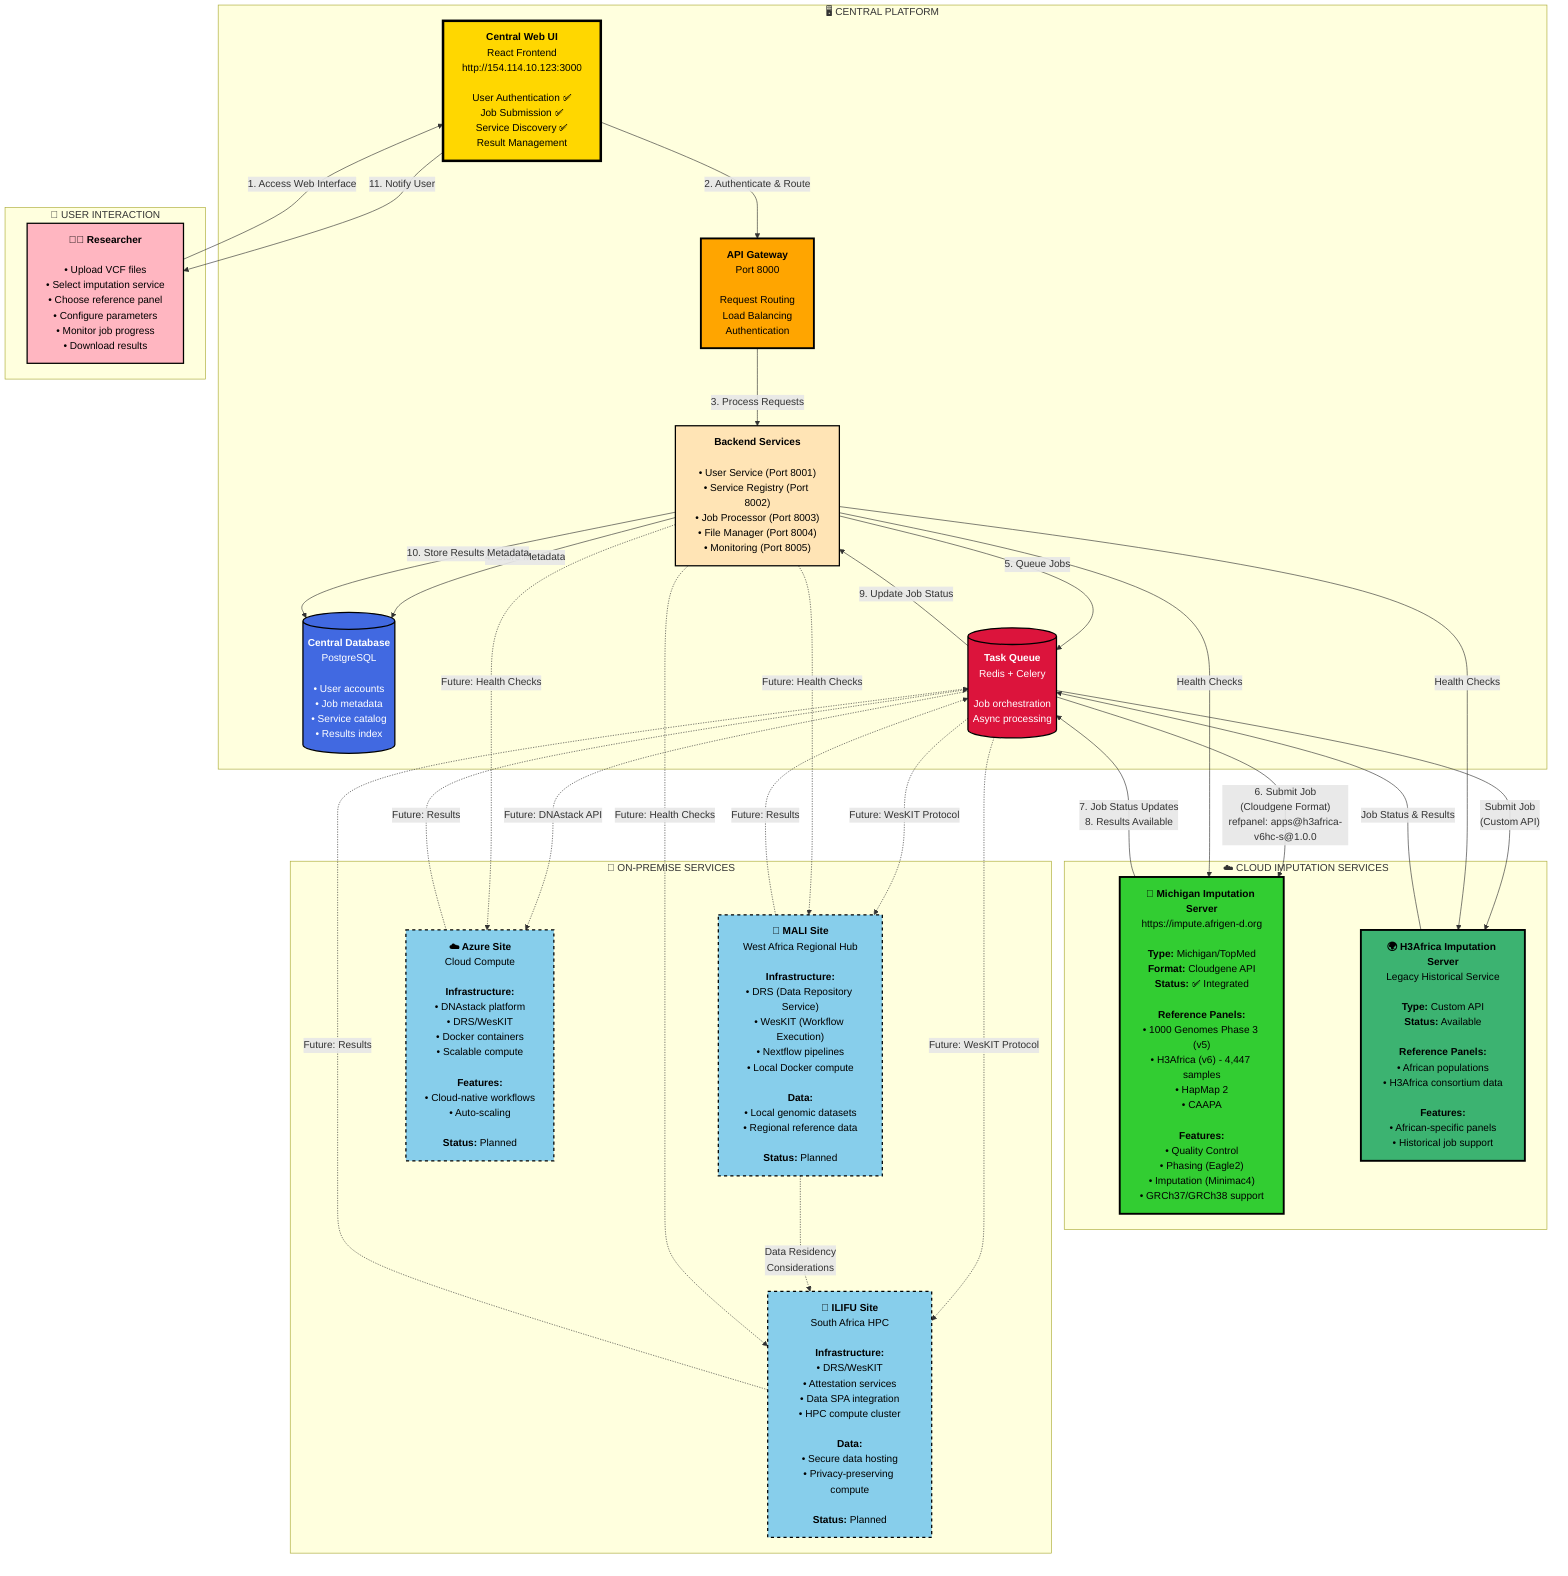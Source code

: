 graph TB
    subgraph "🖥️ CENTRAL PLATFORM"
        UI["<b>Central Web UI</b><br/>React Frontend<br/>http://154.114.10.123:3000<br/><br/>User Authentication ✅<br/>Job Submission ✅<br/>Service Discovery ✅<br/>Result Management"]

        Gateway["<b>API Gateway</b><br/>Port 8000<br/><br/>Request Routing<br/>Load Balancing<br/>Authentication"]

        Backend["<b>Backend Services</b><br/><br/>• User Service (Port 8001)<br/>• Service Registry (Port 8002)<br/>• Job Processor (Port 8003)<br/>• File Manager (Port 8004)<br/>• Monitoring (Port 8005)"]

        DB[("<b>Central Database</b><br/>PostgreSQL<br/><br/>• User accounts<br/>• Job metadata<br/>• Service catalog<br/>• Results index")]

        Queue[("<b>Task Queue</b><br/>Redis + Celery<br/><br/>Job orchestration<br/>Async processing")]
    end

    subgraph "☁️ CLOUD IMPUTATION SERVICES"
        Michigan["<b>🧬 Michigan Imputation Server</b><br/>https://impute.afrigen-d.org<br/><br/><b>Type:</b> Michigan/TopMed<br/><b>Format:</b> Cloudgene API<br/><b>Status:</b> ✅ Integrated<br/><br/><b>Reference Panels:</b><br/>• 1000 Genomes Phase 3 (v5)<br/>• H3Africa (v6) - 4,447 samples<br/>• HapMap 2<br/>• CAAPA<br/><br/><b>Features:</b><br/>• Quality Control<br/>• Phasing (Eagle2)<br/>• Imputation (Minimac4)<br/>• GRCh37/GRCh38 support"]

        H3Africa["<b>🌍 H3Africa Imputation Server</b><br/>Legacy Historical Service<br/><br/><b>Type:</b> Custom API<br/><b>Status:</b> Available<br/><br/><b>Reference Panels:</b><br/>• African populations<br/>• H3Africa consortium data<br/><br/><b>Features:</b><br/>• African-specific panels<br/>• Historical job support"]
    end

    subgraph "🏢 ON-PREMISE SERVICES"
        Mali["<b>📍 MALI Site</b><br/>West Africa Regional Hub<br/><br/><b>Infrastructure:</b><br/>• DRS (Data Repository Service)<br/>• WesKIT (Workflow Execution)<br/>• Nextflow pipelines<br/>• Local Docker compute<br/><br/><b>Data:</b><br/>• Local genomic datasets<br/>• Regional reference data<br/><br/><b>Status:</b> Planned"]

        ILIFU["<b>📍 ILIFU Site</b><br/>South Africa HPC<br/><br/><b>Infrastructure:</b><br/>• DRS/WesKIT<br/>• Attestation services<br/>• Data SPA integration<br/>• HPC compute cluster<br/><br/><b>Data:</b><br/>• Secure data hosting<br/>• Privacy-preserving compute<br/><br/><b>Status:</b> Planned"]

        Azure["<b>☁️ Azure Site</b><br/>Cloud Compute<br/><br/><b>Infrastructure:</b><br/>• DNAstack platform<br/>• DRS/WesKIT<br/>• Docker containers<br/>• Scalable compute<br/><br/><b>Features:</b><br/>• Cloud-native workflows<br/>• Auto-scaling<br/><br/><b>Status:</b> Planned"]
    end

    subgraph "👥 USER INTERACTION"
        Researcher["<b>👨‍🔬 Researcher</b><br/><br/>• Upload VCF files<br/>• Select imputation service<br/>• Choose reference panel<br/>• Configure parameters<br/>• Monitor job progress<br/>• Download results"]
    end

    %% User to Central UI
    Researcher -->|"1. Access Web Interface"| UI

    %% Central UI internal flow
    UI -->|"2. Authenticate & Route"| Gateway
    Gateway -->|"3. Process Requests"| Backend
    Backend -->|"4. Store Metadata"| DB
    Backend -->|"5. Queue Jobs"| Queue

    %% Central to Imputation Services
    Queue -->|"6. Submit Job<br/>(Cloudgene Format)<br/>refpanel: apps@h3africa-v6hc-s@1.0.0"| Michigan
    Queue -->|"Submit Job<br/>(Custom API)"| H3Africa

    %% Future connections (dashed)
    Queue -.->|"Future: WesKIT Protocol"| Mali
    Queue -.->|"Future: WesKIT Protocol"| ILIFU
    Queue -.->|"Future: DNAstack API"| Azure

    %% Results flow back
    Michigan -->|"7. Job Status Updates<br/>8. Results Available"| Queue
    H3Africa -->|"Job Status & Results"| Queue
    Mali -.->|"Future: Results"| Queue
    ILIFU -.->|"Future: Results"| Queue
    Azure -.->|"Future: Results"| Queue

    Queue -->|"9. Update Job Status"| Backend
    Backend -->|"10. Store Results Metadata"| DB
    UI -->|"11. Notify User"| Researcher

    %% Data residency consideration
    Mali -.->|"Data Residency<br/>Considerations"| ILIFU

    %% Monitoring
    Backend -->|"Health Checks"| Michigan
    Backend -->|"Health Checks"| H3Africa
    Backend -.->|"Future: Health Checks"| Mali
    Backend -.->|"Future: Health Checks"| ILIFU
    Backend -.->|"Future: Health Checks"| Azure

    %% Styling
    style UI fill:#FFD700,stroke:#000,stroke-width:4px,color:#000
    style Gateway fill:#FFA500,stroke:#000,stroke-width:3px,color:#000
    style Backend fill:#FFE4B5,stroke:#000,stroke-width:2px,color:#000
    style DB fill:#4169E1,stroke:#000,stroke-width:2px,color:#fff
    style Queue fill:#DC143C,stroke:#000,stroke-width:2px,color:#fff

    style Michigan fill:#32CD32,stroke:#000,stroke-width:3px,color:#000
    style H3Africa fill:#3CB371,stroke:#000,stroke-width:3px,color:#000

    style Mali fill:#87CEEB,stroke:#000,stroke-width:2px,color:#000,stroke-dasharray: 5 5
    style ILIFU fill:#87CEEB,stroke:#000,stroke-width:2px,color:#000,stroke-dasharray: 5 5
    style Azure fill:#87CEEB,stroke:#000,stroke-width:2px,color:#000,stroke-dasharray: 5 5

    style Researcher fill:#FFB6C1,stroke:#000,stroke-width:2px,color:#000